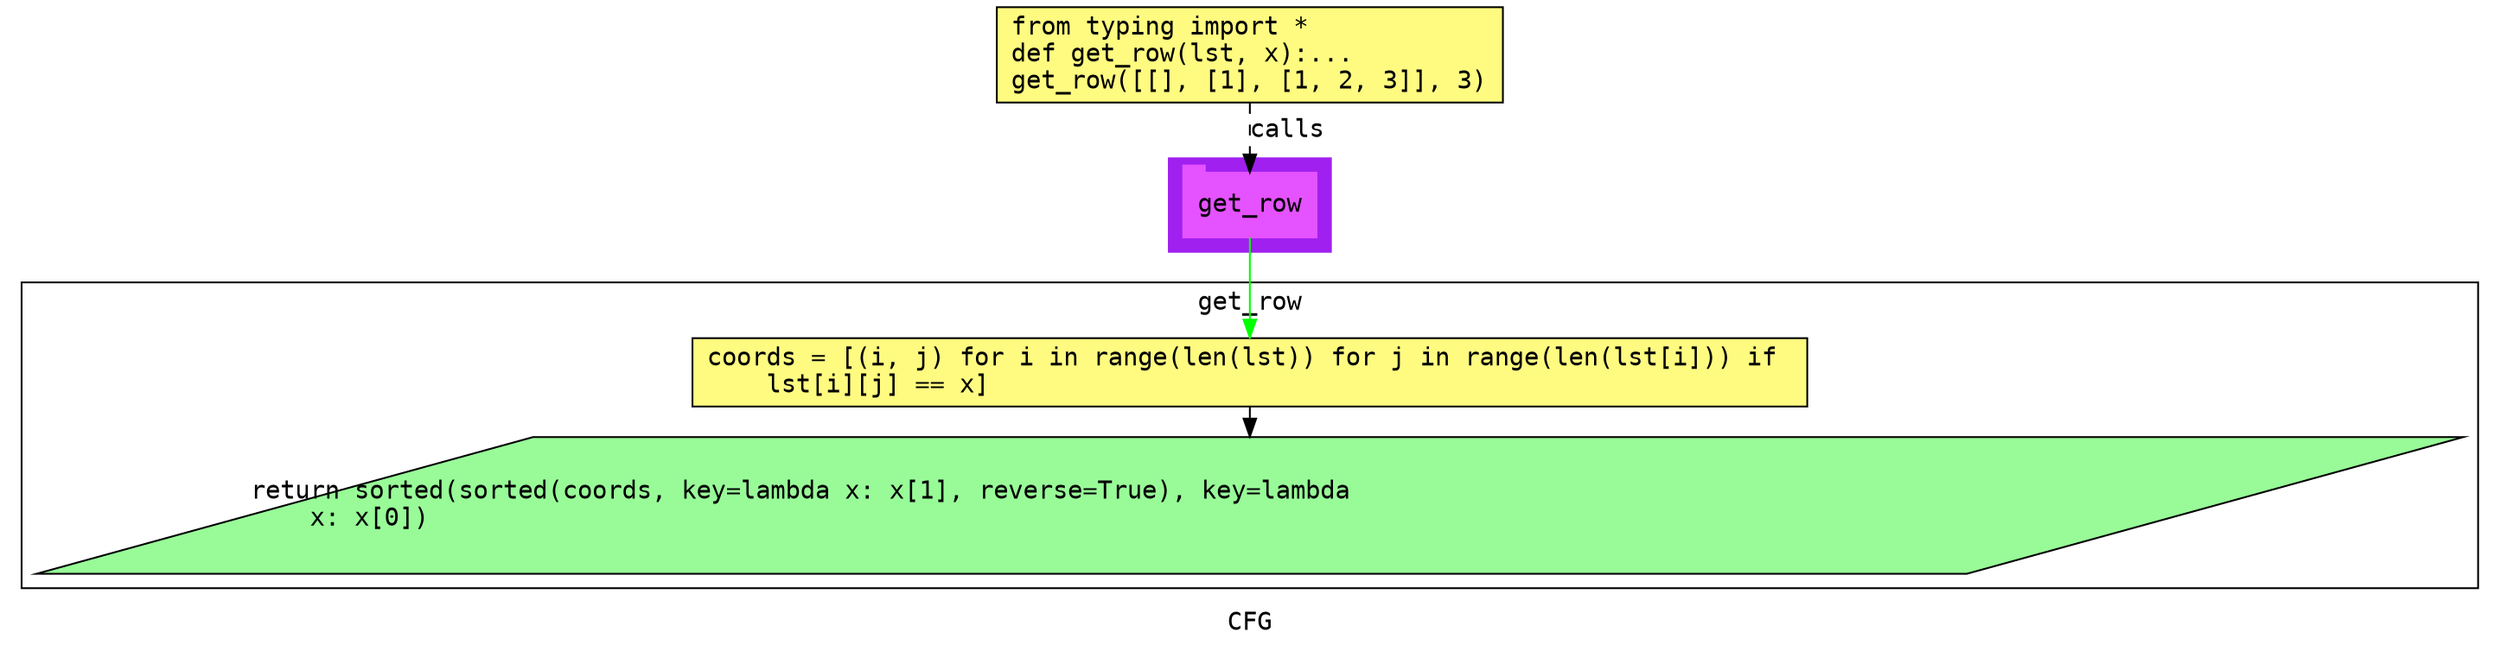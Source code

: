 digraph cluster624CFG {
	graph [bb="0,0,1332,354",
		compound=True,
		fontname="DejaVu Sans Mono",
		label=CFG,
		lheight=0.21,
		lp="666,11.5",
		lwidth=0.35,
		pack=False,
		rankdir=TB,
		ranksep=0.02
	];
	node [fontname="DejaVu Sans Mono",
		label="\N"
	];
	edge [fontname="DejaVu Sans Mono"];
	subgraph cluster_1 {
		graph [bb="621,218,711,270",
			color=purple,
			compound=true,
			fontname="DejaVu Sans Mono",
			label="",
			rankdir=TB,
			ranksep=0.02,
			shape=tab,
			style=filled
		];
		node [fontname="DejaVu Sans Mono"];
		edge [fontname="DejaVu Sans Mono"];
		11	[color="#E552FF",
			height=0.5,
			label=get_row,
			linenum="[14]",
			pos="666,244",
			shape=tab,
			style=filled,
			width=1.0278];
	}
	subgraph cluster2get_row {
		graph [bb="8,31,1324,201",
			compound=True,
			fontname="DejaVu Sans Mono",
			label=get_row,
			lheight=0.21,
			lp="666,189.5",
			lwidth=0.81,
			pack=False,
			rankdir=TB,
			ranksep=0.02
		];
		node [fontname="DejaVu Sans Mono"];
		edge [fontname="DejaVu Sans Mono"];
		subgraph cluster_3 {
			graph [color=purple,
				compound=true,
				fontname="DejaVu Sans Mono",
				label="",
				rankdir=TB,
				ranksep=0.02,
				shape=tab,
				style=filled
			];
			node [fontname="DejaVu Sans Mono"];
			edge [fontname="DejaVu Sans Mono"];
		}
		3	[fillcolor="#FFFB81",
			height=0.52778,
			label="coords = [(i, j) for i in range(len(lst)) for j in range(len(lst[i])) if \l    lst[i][j] == x]\l",
			linenum="[5]",
			pos="666,151",
			shape=rectangle,
			style="filled,solid",
			width=8.5972];
		8	[fillcolor="#98fb98",
			height=1.0556,
			label="return sorted(sorted(coords, key=lambda x: x[1], reverse=True), key=lambda\l    x: x[0])\l",
			linenum="[7]",
			pos="666,77",
			shape=parallelogram,
			style="filled,solid",
			width=18.057];
		3 -> 8	[color=black,
			pos="e,666,115.27 666,131.83 666,129.77 666,127.6 666,125.36"];
	}
	1	[fillcolor="#FFFB81",
		height=0.73611,
		label="from typing import *\ldef get_row(lst, x):...\lget_row([[], [1], [1, 2, 3]], 3)\l",
		linenum="[1]",
		pos="666,327.5",
		shape=rectangle,
		style="filled,solid",
		width=3.9028];
	1 -> 11	[label=calls,
		lp="687,285.5",
		pos="e,666,262.13 666,300.71 666,291.66 666,281.47 666,272.3",
		style=dashed];
	11 -> 3	[color=green,
		pos="e,666,170.29 666,225.88 666,213.12 666,195.4 666,180.52"];
}
